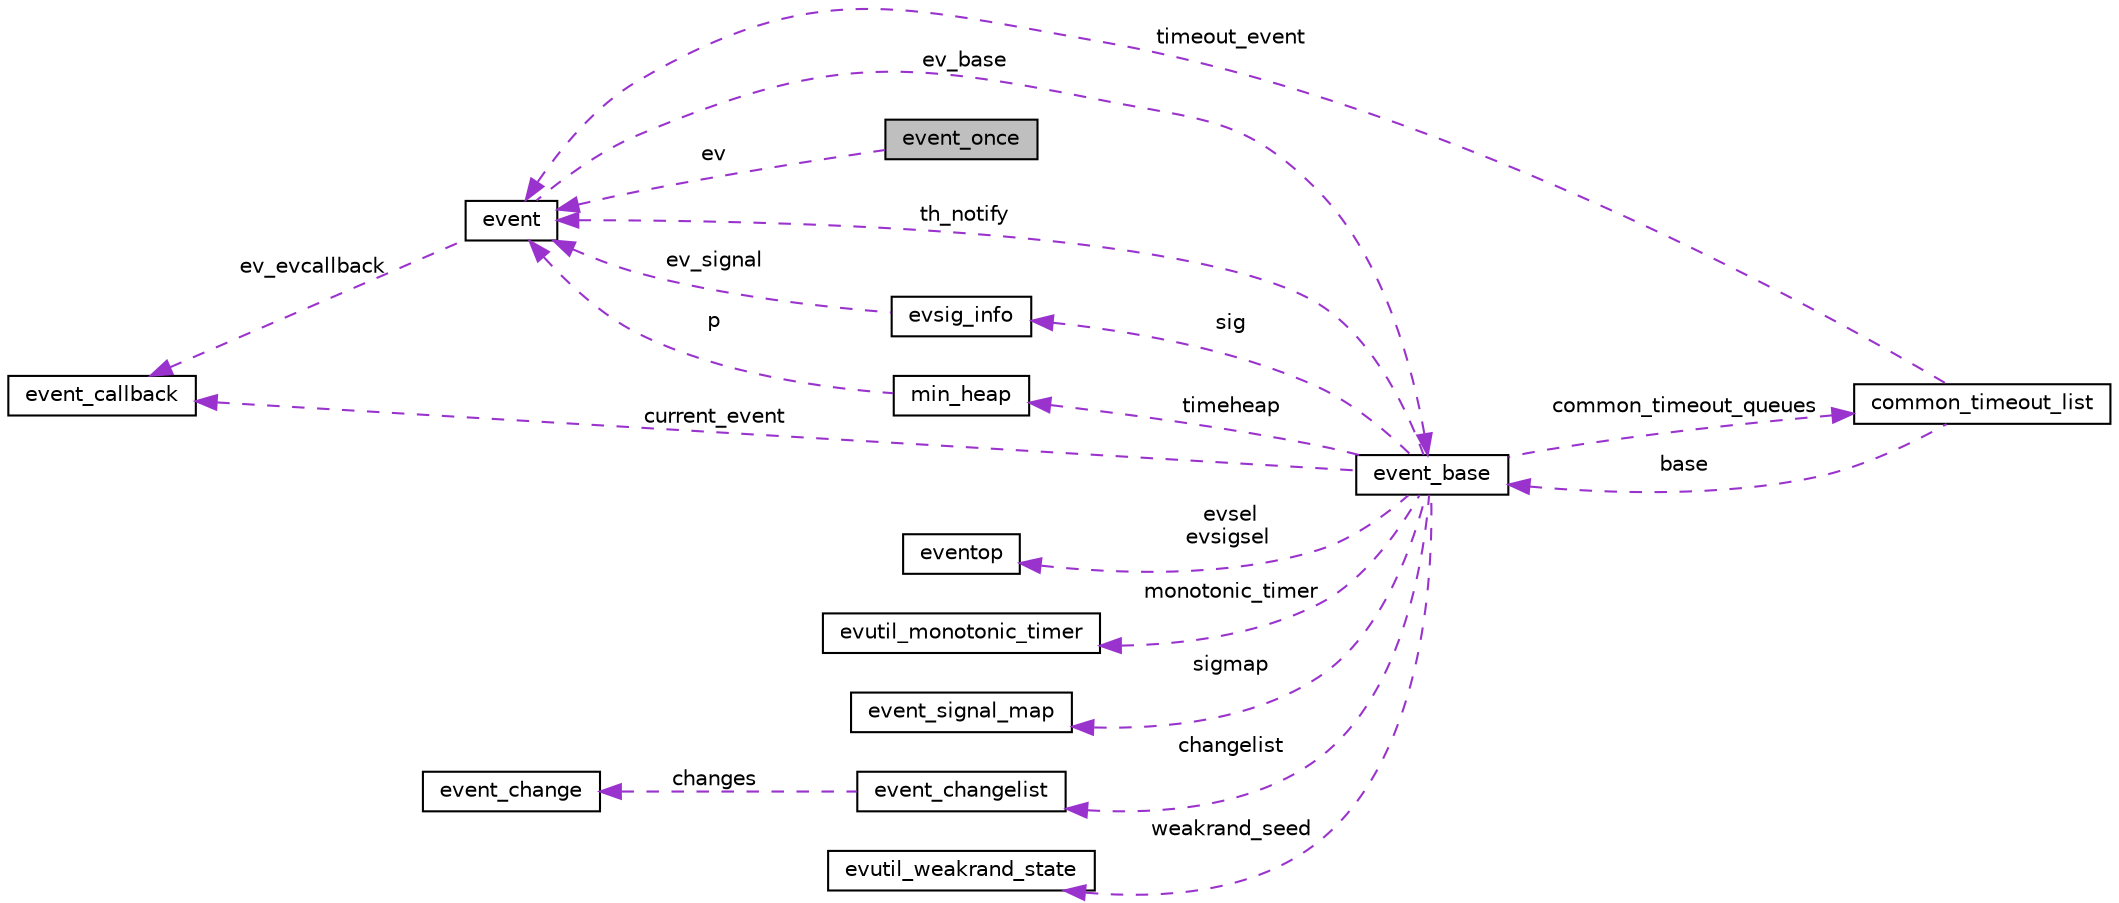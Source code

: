 digraph "event_once"
{
 // LATEX_PDF_SIZE
  edge [fontname="Helvetica",fontsize="10",labelfontname="Helvetica",labelfontsize="10"];
  node [fontname="Helvetica",fontsize="10",shape=record];
  rankdir="LR";
  Node1 [label="event_once",height=0.2,width=0.4,color="black", fillcolor="grey75", style="filled", fontcolor="black",tooltip=" "];
  Node2 -> Node1 [dir="back",color="darkorchid3",fontsize="10",style="dashed",label=" ev" ,fontname="Helvetica"];
  Node2 [label="event",height=0.2,width=0.4,color="black", fillcolor="white", style="filled",URL="$structevent.html",tooltip=" "];
  Node3 -> Node2 [dir="back",color="darkorchid3",fontsize="10",style="dashed",label=" ev_evcallback" ,fontname="Helvetica"];
  Node3 [label="event_callback",height=0.2,width=0.4,color="black", fillcolor="white", style="filled",URL="$structevent__callback.html",tooltip=" "];
  Node4 -> Node2 [dir="back",color="darkorchid3",fontsize="10",style="dashed",label=" ev_base" ,fontname="Helvetica"];
  Node4 [label="event_base",height=0.2,width=0.4,color="black", fillcolor="white", style="filled",URL="$structevent__base.html",tooltip=" "];
  Node5 -> Node4 [dir="back",color="darkorchid3",fontsize="10",style="dashed",label=" evsel\nevsigsel" ,fontname="Helvetica"];
  Node5 [label="eventop",height=0.2,width=0.4,color="black", fillcolor="white", style="filled",URL="$structeventop.html",tooltip=" "];
  Node6 -> Node4 [dir="back",color="darkorchid3",fontsize="10",style="dashed",label=" sig" ,fontname="Helvetica"];
  Node6 [label="evsig_info",height=0.2,width=0.4,color="black", fillcolor="white", style="filled",URL="$structevsig__info.html",tooltip=" "];
  Node2 -> Node6 [dir="back",color="darkorchid3",fontsize="10",style="dashed",label=" ev_signal" ,fontname="Helvetica"];
  Node7 -> Node4 [dir="back",color="darkorchid3",fontsize="10",style="dashed",label=" timeheap" ,fontname="Helvetica"];
  Node7 [label="min_heap",height=0.2,width=0.4,color="black", fillcolor="white", style="filled",URL="$structmin__heap.html",tooltip=" "];
  Node2 -> Node7 [dir="back",color="darkorchid3",fontsize="10",style="dashed",label=" p" ,fontname="Helvetica"];
  Node2 -> Node4 [dir="back",color="darkorchid3",fontsize="10",style="dashed",label=" th_notify" ,fontname="Helvetica"];
  Node3 -> Node4 [dir="back",color="darkorchid3",fontsize="10",style="dashed",label=" current_event" ,fontname="Helvetica"];
  Node8 -> Node4 [dir="back",color="darkorchid3",fontsize="10",style="dashed",label=" common_timeout_queues" ,fontname="Helvetica"];
  Node8 [label="common_timeout_list",height=0.2,width=0.4,color="black", fillcolor="white", style="filled",URL="$structcommon__timeout__list.html",tooltip=" "];
  Node2 -> Node8 [dir="back",color="darkorchid3",fontsize="10",style="dashed",label=" timeout_event" ,fontname="Helvetica"];
  Node4 -> Node8 [dir="back",color="darkorchid3",fontsize="10",style="dashed",label=" base" ,fontname="Helvetica"];
  Node9 -> Node4 [dir="back",color="darkorchid3",fontsize="10",style="dashed",label=" monotonic_timer" ,fontname="Helvetica"];
  Node9 [label="evutil_monotonic_timer",height=0.2,width=0.4,color="black", fillcolor="white", style="filled",URL="$structevutil__monotonic__timer.html",tooltip=" "];
  Node10 -> Node4 [dir="back",color="darkorchid3",fontsize="10",style="dashed",label=" sigmap" ,fontname="Helvetica"];
  Node10 [label="event_signal_map",height=0.2,width=0.4,color="black", fillcolor="white", style="filled",URL="$structevent__signal__map.html",tooltip=" "];
  Node11 -> Node4 [dir="back",color="darkorchid3",fontsize="10",style="dashed",label=" changelist" ,fontname="Helvetica"];
  Node11 [label="event_changelist",height=0.2,width=0.4,color="black", fillcolor="white", style="filled",URL="$structevent__changelist.html",tooltip=" "];
  Node12 -> Node11 [dir="back",color="darkorchid3",fontsize="10",style="dashed",label=" changes" ,fontname="Helvetica"];
  Node12 [label="event_change",height=0.2,width=0.4,color="black", fillcolor="white", style="filled",URL="$structevent__change.html",tooltip=" "];
  Node13 -> Node4 [dir="back",color="darkorchid3",fontsize="10",style="dashed",label=" weakrand_seed" ,fontname="Helvetica"];
  Node13 [label="evutil_weakrand_state",height=0.2,width=0.4,color="black", fillcolor="white", style="filled",URL="$structevutil__weakrand__state.html",tooltip=" "];
}
